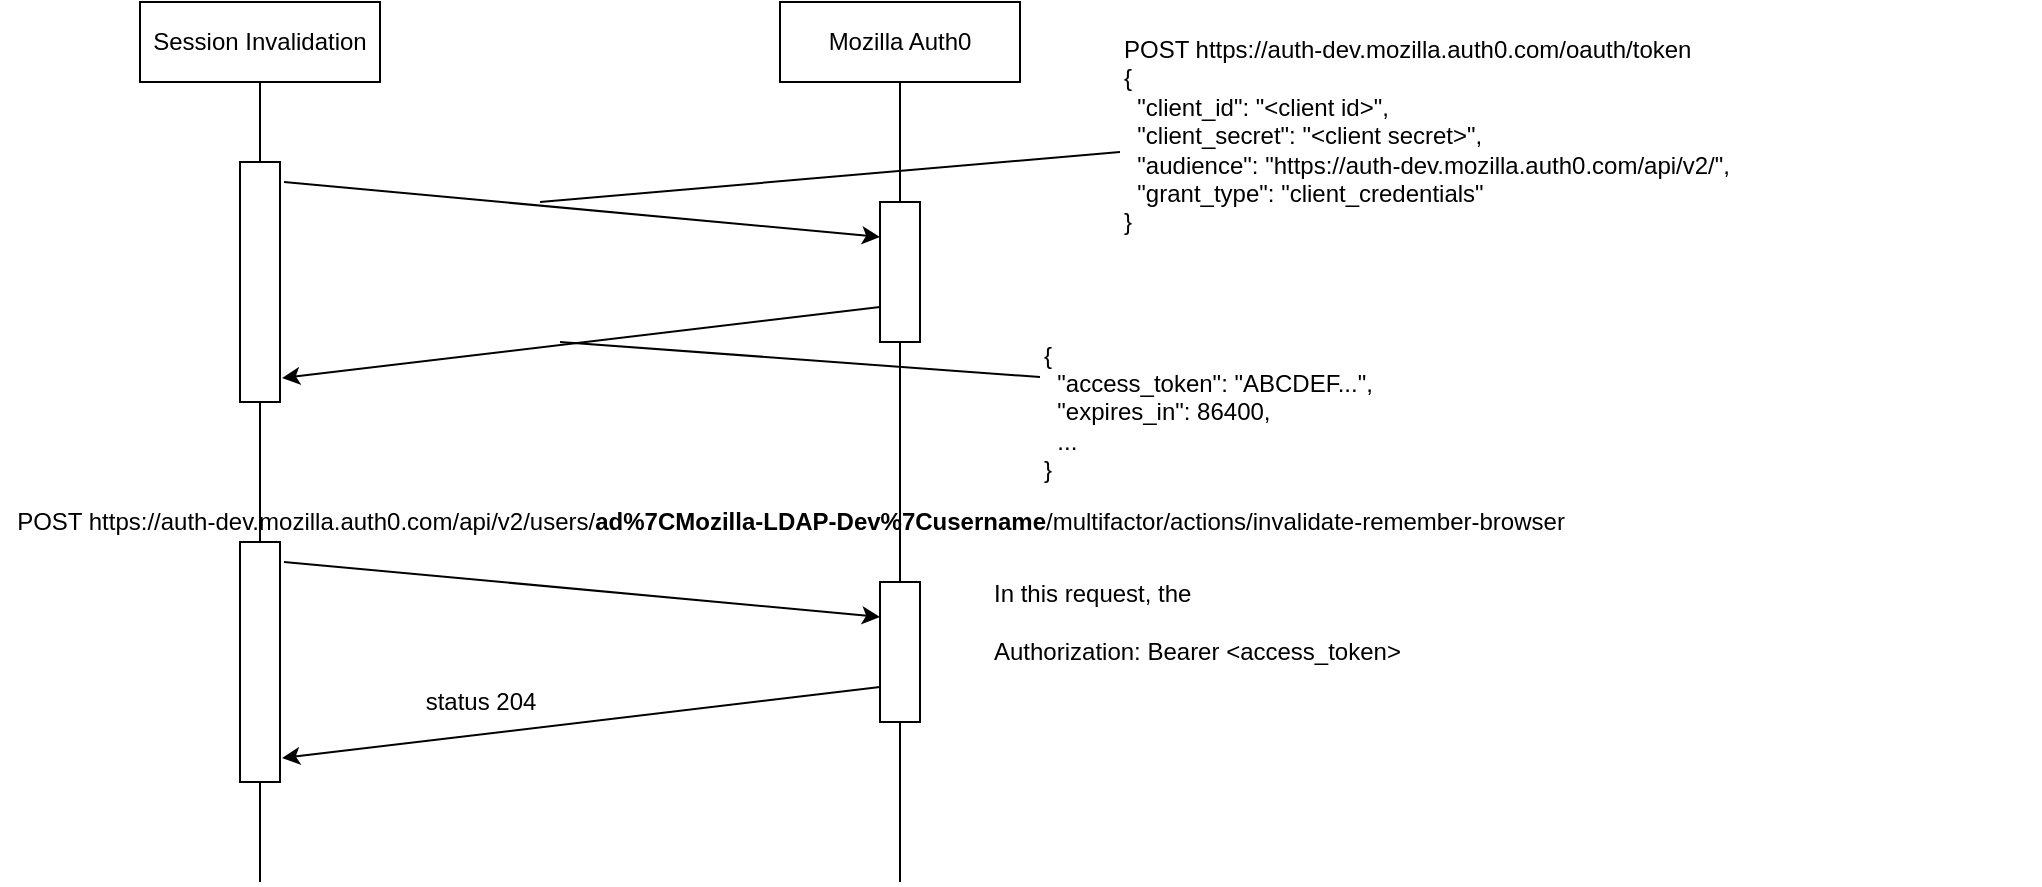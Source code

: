 <mxfile version="12.9.11" type="device"><diagram id="TjFAhOgMHZlNUuTbddH1" name="Page-1"><mxGraphModel dx="1007" dy="671" grid="1" gridSize="10" guides="1" tooltips="1" connect="1" arrows="1" fold="1" page="1" pageScale="1" pageWidth="850" pageHeight="1100" math="0" shadow="0"><root><mxCell id="0"/><mxCell id="1" parent="0"/><mxCell id="Unmqc0NZP-uUleKRGI_7-5" style="edgeStyle=orthogonalEdgeStyle;rounded=0;orthogonalLoop=1;jettySize=auto;html=1;exitX=0.5;exitY=1;exitDx=0;exitDy=0;endArrow=none;endFill=0;" edge="1" parent="1" source="Unmqc0NZP-uUleKRGI_7-25"><mxGeometry relative="1" as="geometry"><mxPoint x="140" y="480" as="targetPoint"/></mxGeometry></mxCell><mxCell id="Unmqc0NZP-uUleKRGI_7-2" value="Session Invalidation" style="rounded=0;whiteSpace=wrap;html=1;" vertex="1" parent="1"><mxGeometry x="80" y="40" width="120" height="40" as="geometry"/></mxCell><mxCell id="Unmqc0NZP-uUleKRGI_7-6" style="edgeStyle=orthogonalEdgeStyle;rounded=0;orthogonalLoop=1;jettySize=auto;html=1;exitX=0.5;exitY=1;exitDx=0;exitDy=0;endArrow=none;endFill=0;" edge="1" parent="1" source="Unmqc0NZP-uUleKRGI_7-26"><mxGeometry relative="1" as="geometry"><mxPoint x="460" y="480" as="targetPoint"/></mxGeometry></mxCell><mxCell id="Unmqc0NZP-uUleKRGI_7-3" value="Mozilla Auth0" style="rounded=0;whiteSpace=wrap;html=1;" vertex="1" parent="1"><mxGeometry x="400" y="40" width="120" height="40" as="geometry"/></mxCell><mxCell id="Unmqc0NZP-uUleKRGI_7-18" value="" style="rounded=0;whiteSpace=wrap;html=1;" vertex="1" parent="1"><mxGeometry x="450" y="140" width="20" height="70" as="geometry"/></mxCell><mxCell id="Unmqc0NZP-uUleKRGI_7-19" style="edgeStyle=orthogonalEdgeStyle;rounded=0;orthogonalLoop=1;jettySize=auto;html=1;exitX=0.5;exitY=1;exitDx=0;exitDy=0;endArrow=none;endFill=0;" edge="1" parent="1" source="Unmqc0NZP-uUleKRGI_7-3" target="Unmqc0NZP-uUleKRGI_7-18"><mxGeometry relative="1" as="geometry"><mxPoint x="460" y="681" as="targetPoint"/><mxPoint x="460" y="80" as="sourcePoint"/></mxGeometry></mxCell><mxCell id="Unmqc0NZP-uUleKRGI_7-20" value="" style="endArrow=classic;html=1;exitX=1.1;exitY=0.083;exitDx=0;exitDy=0;exitPerimeter=0;entryX=0;entryY=0.25;entryDx=0;entryDy=0;" edge="1" parent="1" source="Unmqc0NZP-uUleKRGI_7-17" target="Unmqc0NZP-uUleKRGI_7-18"><mxGeometry width="50" height="50" relative="1" as="geometry"><mxPoint x="230" y="160" as="sourcePoint"/><mxPoint x="280" y="110" as="targetPoint"/></mxGeometry></mxCell><mxCell id="Unmqc0NZP-uUleKRGI_7-21" value="" style="endArrow=classic;html=1;exitX=0;exitY=0.75;exitDx=0;exitDy=0;entryX=1.05;entryY=0.9;entryDx=0;entryDy=0;entryPerimeter=0;" edge="1" parent="1" source="Unmqc0NZP-uUleKRGI_7-18" target="Unmqc0NZP-uUleKRGI_7-17"><mxGeometry width="50" height="50" relative="1" as="geometry"><mxPoint x="230" y="360" as="sourcePoint"/><mxPoint x="280" y="310" as="targetPoint"/></mxGeometry></mxCell><mxCell id="Unmqc0NZP-uUleKRGI_7-27" value="" style="endArrow=classic;html=1;exitX=1.1;exitY=0.083;exitDx=0;exitDy=0;exitPerimeter=0;entryX=0;entryY=0.25;entryDx=0;entryDy=0;" edge="1" parent="1" source="Unmqc0NZP-uUleKRGI_7-25" target="Unmqc0NZP-uUleKRGI_7-26"><mxGeometry width="50" height="50" relative="1" as="geometry"><mxPoint x="230" y="330" as="sourcePoint"/><mxPoint x="280" y="280" as="targetPoint"/></mxGeometry></mxCell><mxCell id="Unmqc0NZP-uUleKRGI_7-28" value="" style="endArrow=classic;html=1;exitX=0;exitY=0.75;exitDx=0;exitDy=0;entryX=1.05;entryY=0.9;entryDx=0;entryDy=0;entryPerimeter=0;" edge="1" parent="1" source="Unmqc0NZP-uUleKRGI_7-26" target="Unmqc0NZP-uUleKRGI_7-25"><mxGeometry width="50" height="50" relative="1" as="geometry"><mxPoint x="230" y="530" as="sourcePoint"/><mxPoint x="280" y="480" as="targetPoint"/></mxGeometry></mxCell><mxCell id="Unmqc0NZP-uUleKRGI_7-33" value="&lt;div align=&quot;left&quot;&gt;POST https://auth-dev.mozilla.auth0.com/oauth/token&lt;/div&gt;&lt;div align=&quot;left&quot;&gt;{&lt;br&gt;&amp;nbsp; &quot;client_id&quot;: &quot;&amp;lt;client id&amp;gt;&quot;,&lt;br&gt;&amp;nbsp; &quot;client_secret&quot;: &quot;&amp;lt;client secret&amp;gt;&quot;,&lt;/div&gt;&lt;div align=&quot;left&quot;&gt;&amp;nbsp; &quot;audience&quot;: &quot;https://auth-dev.mozilla.auth0.com/api/v2/&quot;,&lt;br&gt;&amp;nbsp; &quot;grant_type&quot;: &quot;client_credentials&quot;&lt;br&gt;}&lt;br&gt;&lt;/div&gt;" style="text;whiteSpace=wrap;html=1;align=left;" vertex="1" parent="1"><mxGeometry x="570" y="50" width="460" height="130" as="geometry"/></mxCell><mxCell id="Unmqc0NZP-uUleKRGI_7-34" value="&lt;div align=&quot;left&quot;&gt;{&lt;br&gt;&amp;nbsp; &quot;access_token&quot;: &quot;ABCDEF...&quot;,&lt;br&gt;&amp;nbsp; &quot;expires_in&quot;: 86400,&lt;br&gt;&amp;nbsp; ...&lt;br&gt;}&lt;br&gt;&lt;/div&gt;" style="text;html=1;strokeColor=none;fillColor=none;align=left;verticalAlign=middle;whiteSpace=wrap;rounded=0;" vertex="1" parent="1"><mxGeometry x="530" y="210" width="180" height="70" as="geometry"/></mxCell><mxCell id="Unmqc0NZP-uUleKRGI_7-35" value="POST &lt;span class=&quot;pl-s&quot;&gt;https://auth-dev.mozilla.auth0.com/api/v2/users/&lt;b&gt;ad%7CMozilla-LDAP-Dev%7Cusername&lt;/b&gt;/multifactor/actions/invalidate-remember-browser&lt;/span&gt;" style="text;html=1;align=center;verticalAlign=middle;resizable=0;points=[];autosize=1;" vertex="1" parent="1"><mxGeometry x="10" y="290" width="790" height="20" as="geometry"/></mxCell><mxCell id="Unmqc0NZP-uUleKRGI_7-37" value="status 204" style="text;html=1;align=center;verticalAlign=middle;resizable=0;points=[];autosize=1;" vertex="1" parent="1"><mxGeometry x="215" y="380" width="70" height="20" as="geometry"/></mxCell><mxCell id="Unmqc0NZP-uUleKRGI_7-39" value="In this request, the&lt;br&gt;&lt;br&gt;Authorization: Bearer &amp;lt;access_token&amp;gt;" style="text;html=1;strokeColor=none;fillColor=none;align=left;verticalAlign=middle;whiteSpace=wrap;rounded=0;" vertex="1" parent="1"><mxGeometry x="505" y="340" width="230" height="20" as="geometry"/></mxCell><mxCell id="Unmqc0NZP-uUleKRGI_7-41" value="" style="endArrow=none;html=1;entryX=0;entryY=0.5;entryDx=0;entryDy=0;" edge="1" parent="1" target="Unmqc0NZP-uUleKRGI_7-33"><mxGeometry width="50" height="50" relative="1" as="geometry"><mxPoint x="280" y="140" as="sourcePoint"/><mxPoint x="360" y="50" as="targetPoint"/></mxGeometry></mxCell><mxCell id="Unmqc0NZP-uUleKRGI_7-42" value="" style="endArrow=none;html=1;entryX=0;entryY=0.25;entryDx=0;entryDy=0;" edge="1" parent="1" target="Unmqc0NZP-uUleKRGI_7-34"><mxGeometry width="50" height="50" relative="1" as="geometry"><mxPoint x="290" y="210" as="sourcePoint"/><mxPoint x="90" y="240" as="targetPoint"/></mxGeometry></mxCell><mxCell id="Unmqc0NZP-uUleKRGI_7-25" value="" style="rounded=0;whiteSpace=wrap;html=1;" vertex="1" parent="1"><mxGeometry x="130" y="310" width="20" height="120" as="geometry"/></mxCell><mxCell id="Unmqc0NZP-uUleKRGI_7-50" style="edgeStyle=orthogonalEdgeStyle;rounded=0;orthogonalLoop=1;jettySize=auto;html=1;exitX=0.5;exitY=1;exitDx=0;exitDy=0;endArrow=none;endFill=0;" edge="1" parent="1" source="Unmqc0NZP-uUleKRGI_7-2" target="Unmqc0NZP-uUleKRGI_7-25"><mxGeometry relative="1" as="geometry"><mxPoint x="140" y="600" as="targetPoint"/><mxPoint x="140" y="80" as="sourcePoint"/></mxGeometry></mxCell><mxCell id="Unmqc0NZP-uUleKRGI_7-26" value="" style="rounded=0;whiteSpace=wrap;html=1;" vertex="1" parent="1"><mxGeometry x="450" y="330" width="20" height="70" as="geometry"/></mxCell><mxCell id="Unmqc0NZP-uUleKRGI_7-51" style="edgeStyle=orthogonalEdgeStyle;rounded=0;orthogonalLoop=1;jettySize=auto;html=1;exitX=0.5;exitY=1;exitDx=0;exitDy=0;endArrow=none;endFill=0;" edge="1" parent="1" source="Unmqc0NZP-uUleKRGI_7-18" target="Unmqc0NZP-uUleKRGI_7-26"><mxGeometry relative="1" as="geometry"><mxPoint x="460" y="600" as="targetPoint"/><mxPoint x="460" y="210" as="sourcePoint"/></mxGeometry></mxCell><mxCell id="Unmqc0NZP-uUleKRGI_7-17" value="" style="rounded=0;whiteSpace=wrap;html=1;" vertex="1" parent="1"><mxGeometry x="130" y="120" width="20" height="120" as="geometry"/></mxCell></root></mxGraphModel></diagram></mxfile>